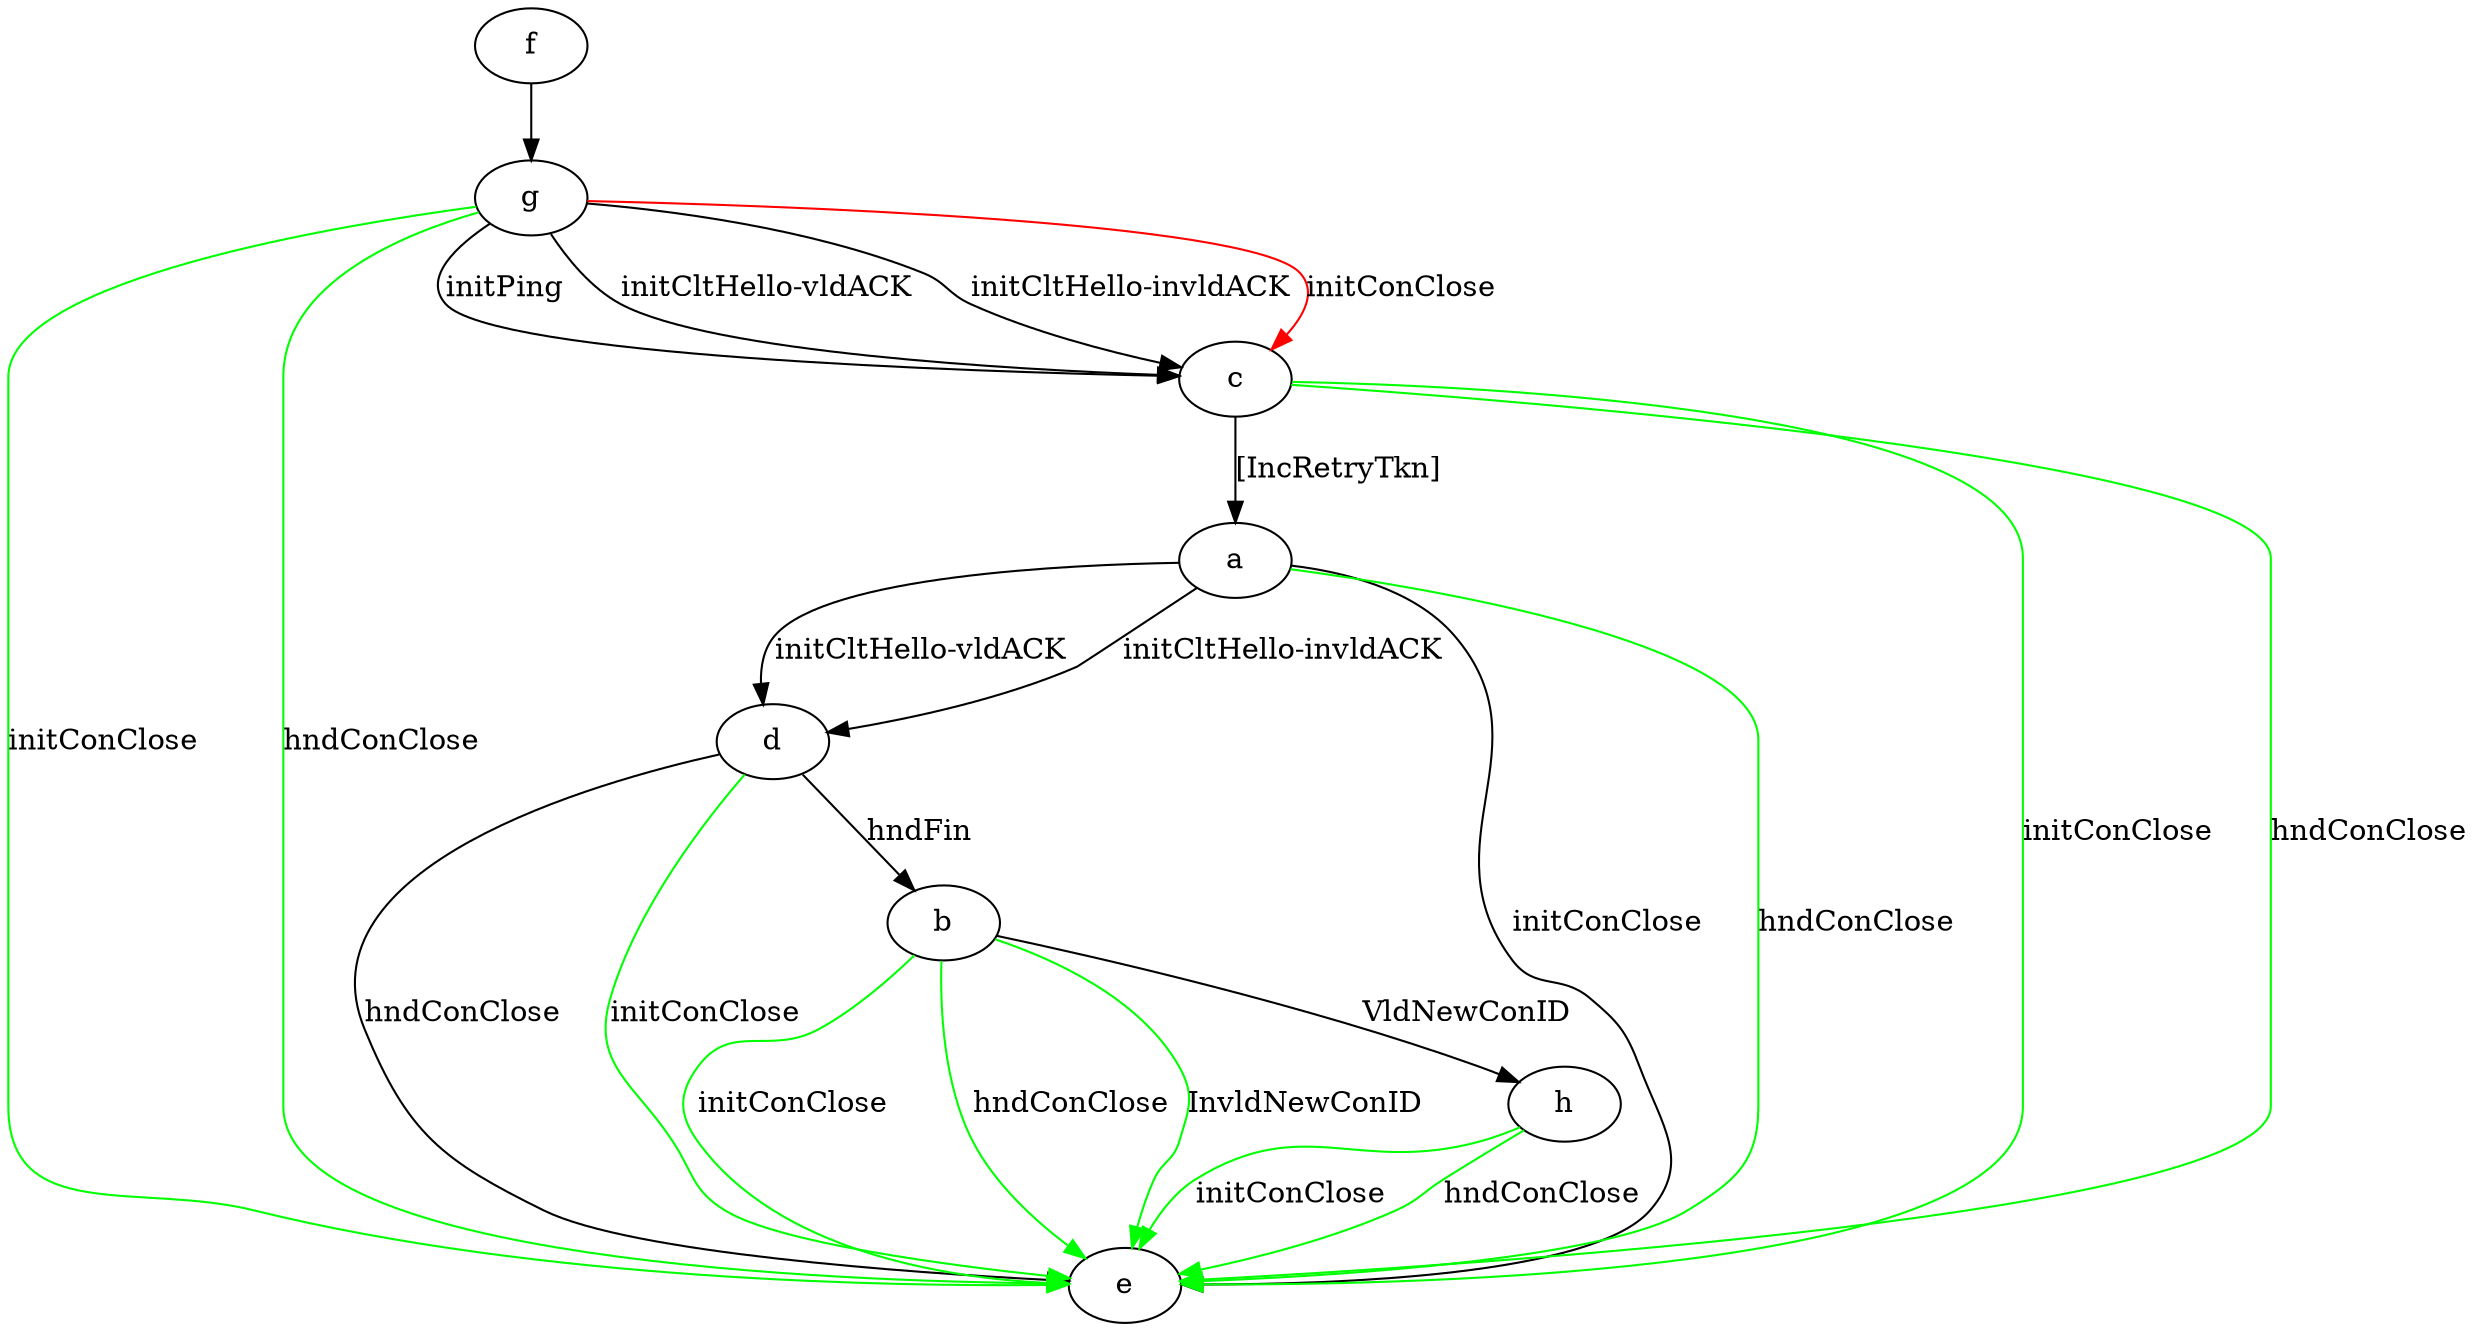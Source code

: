 digraph "" {
	a -> d	[key=0,
		label="initCltHello-vldACK "];
	a -> d	[key=1,
		label="initCltHello-invldACK "];
	a -> e	[key=0,
		label="initConClose "];
	a -> e	[key=1,
		color=green,
		label="hndConClose "];
	b -> e	[key=0,
		color=green,
		label="initConClose "];
	b -> e	[key=1,
		color=green,
		label="hndConClose "];
	b -> e	[key=2,
		color=green,
		label="InvldNewConID "];
	b -> h	[key=0,
		label="VldNewConID "];
	c -> a	[key=0,
		label="[IncRetryTkn] "];
	c -> e	[key=0,
		color=green,
		label="initConClose "];
	c -> e	[key=1,
		color=green,
		label="hndConClose "];
	d -> b	[key=0,
		label="hndFin "];
	d -> e	[key=0,
		label="hndConClose "];
	d -> e	[key=1,
		color=green,
		label="initConClose "];
	f -> g	[key=0];
	g -> c	[key=0,
		label="initPing "];
	g -> c	[key=1,
		label="initCltHello-vldACK "];
	g -> c	[key=2,
		label="initCltHello-invldACK "];
	g -> c	[key=3,
		color=red,
		label="initConClose "];
	g -> e	[key=0,
		color=green,
		label="initConClose "];
	g -> e	[key=1,
		color=green,
		label="hndConClose "];
	h -> e	[key=0,
		color=green,
		label="initConClose "];
	h -> e	[key=1,
		color=green,
		label="hndConClose "];
}
